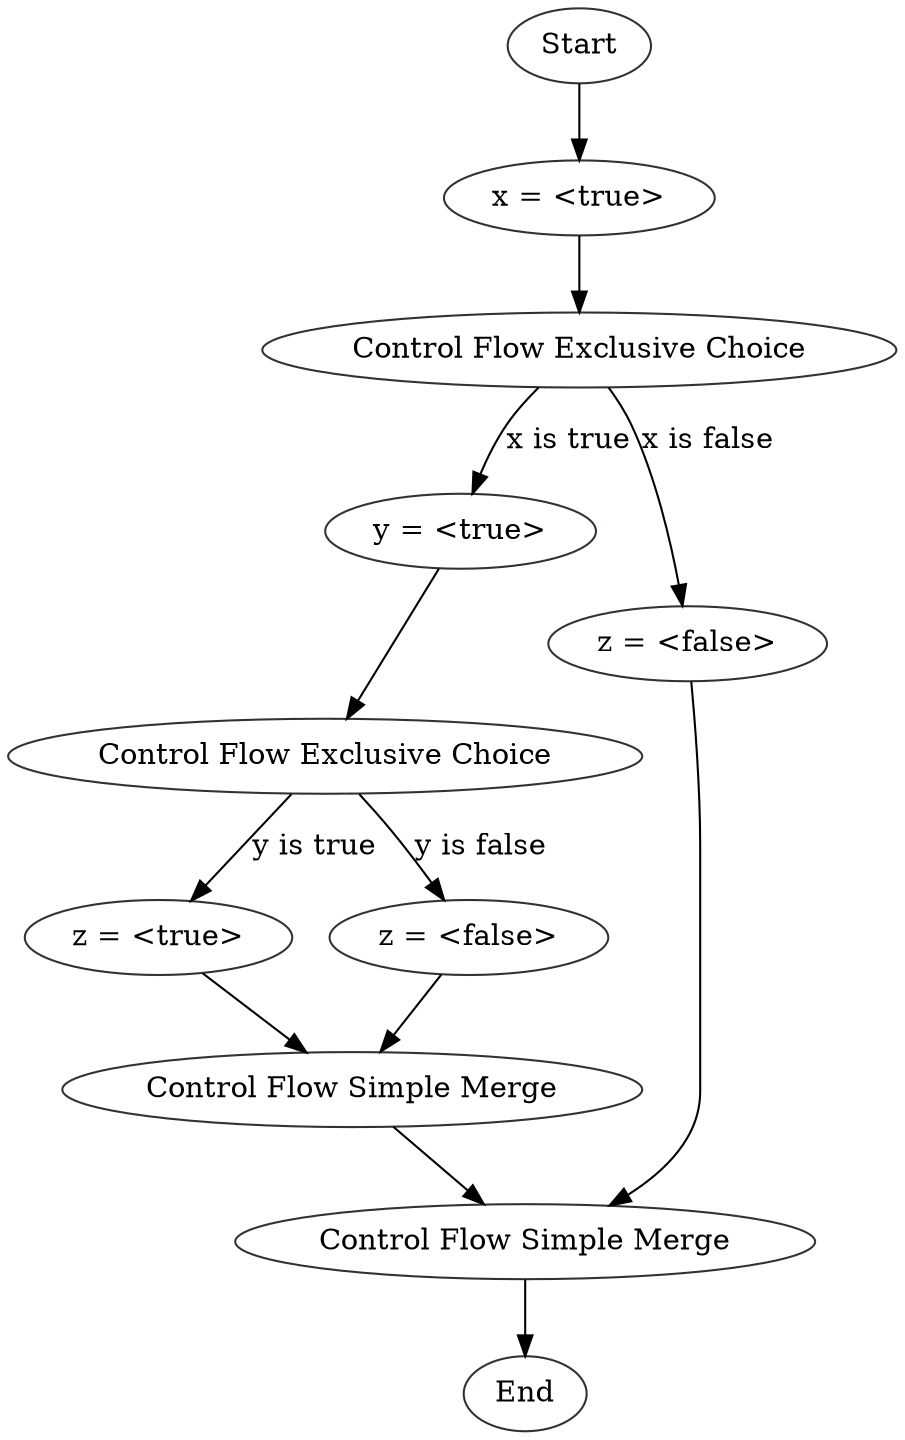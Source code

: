 digraph NestedExclusiveChoiceSimpleMerge {
node1 [label="Start", color="#2e3436"]
node3 [label="x = <true>", color="#2e3436"]
node4 [label="Control Flow\ Exclusive Choice", color="#2e3436"]
node5 [label="y = <true>", color="#2e3436"]
node6 [label="Control Flow\ Exclusive Choice", color="#2e3436"]
node7 [label="z = <true>", color="#2e3436"]
node8 [label="Control Flow\ Simple Merge", color="#2e3436"]
node9 [label="Control Flow\ Simple Merge", color="#2e3436"]
node2 [label="End", color="#2e3436"]
node10 [label="z = <false>", color="#2e3436"]
node11 [label="z = <false>", color="#2e3436"]

node1 -> node3
node3 -> node4
node4 -> node5 [label="x is true"]
node4 -> node11 [label="x is false"]
node5 -> node6
node6 -> node7 [label="y is true"]
node6 -> node10 [label="y is false"]
node7 -> node8
node8 -> node9
node9 -> node2
node10 -> node8
node11 -> node9
}
